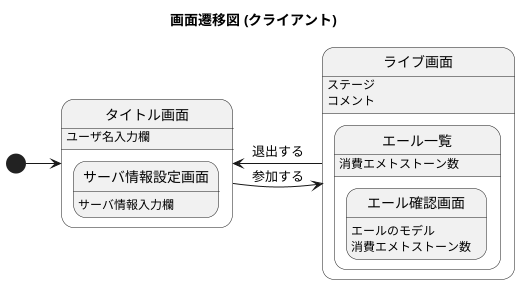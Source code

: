 @startuml screenTransition
title 画面遷移図 (クライアント)
hide empty description

state タイトル画面 : ユーザ名入力欄
state タイトル画面 {
	state サーバ情報設定画面 : サーバ情報入力欄
}

state ライブ画面 : ステージ
state ライブ画面 : コメント
state ライブ画面 {
	state エール一覧 : 消費エメトストーン数
	state エール一覧 {
		state エール確認画面 : エールのモデル
		state エール確認画面 : 消費エメトストーン数
		state エール確認画面
	}
}

[*] -r-> タイトル画面
ライブ画面 -l-> タイトル画面 : 退出する
タイトル画面 -r-> ライブ画面 : 参加する

@enduml